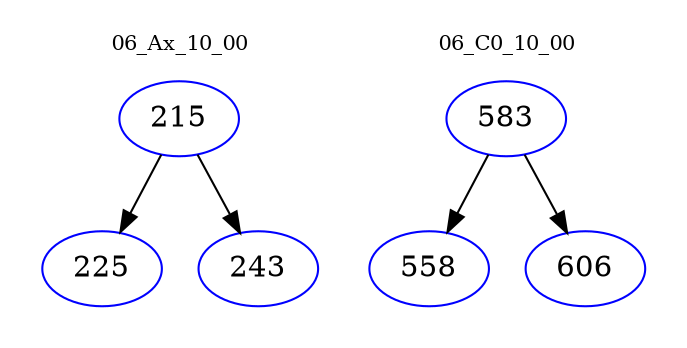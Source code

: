 digraph{
subgraph cluster_0 {
color = white
label = "06_Ax_10_00";
fontsize=10;
T0_215 [label="215", color="blue"]
T0_215 -> T0_225 [color="black"]
T0_225 [label="225", color="blue"]
T0_215 -> T0_243 [color="black"]
T0_243 [label="243", color="blue"]
}
subgraph cluster_1 {
color = white
label = "06_C0_10_00";
fontsize=10;
T1_583 [label="583", color="blue"]
T1_583 -> T1_558 [color="black"]
T1_558 [label="558", color="blue"]
T1_583 -> T1_606 [color="black"]
T1_606 [label="606", color="blue"]
}
}
